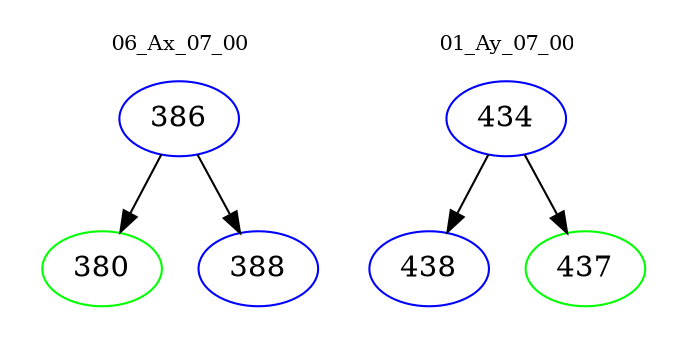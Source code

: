 digraph{
subgraph cluster_0 {
color = white
label = "06_Ax_07_00";
fontsize=10;
T0_386 [label="386", color="blue"]
T0_386 -> T0_380 [color="black"]
T0_380 [label="380", color="green"]
T0_386 -> T0_388 [color="black"]
T0_388 [label="388", color="blue"]
}
subgraph cluster_1 {
color = white
label = "01_Ay_07_00";
fontsize=10;
T1_434 [label="434", color="blue"]
T1_434 -> T1_438 [color="black"]
T1_438 [label="438", color="blue"]
T1_434 -> T1_437 [color="black"]
T1_437 [label="437", color="green"]
}
}

